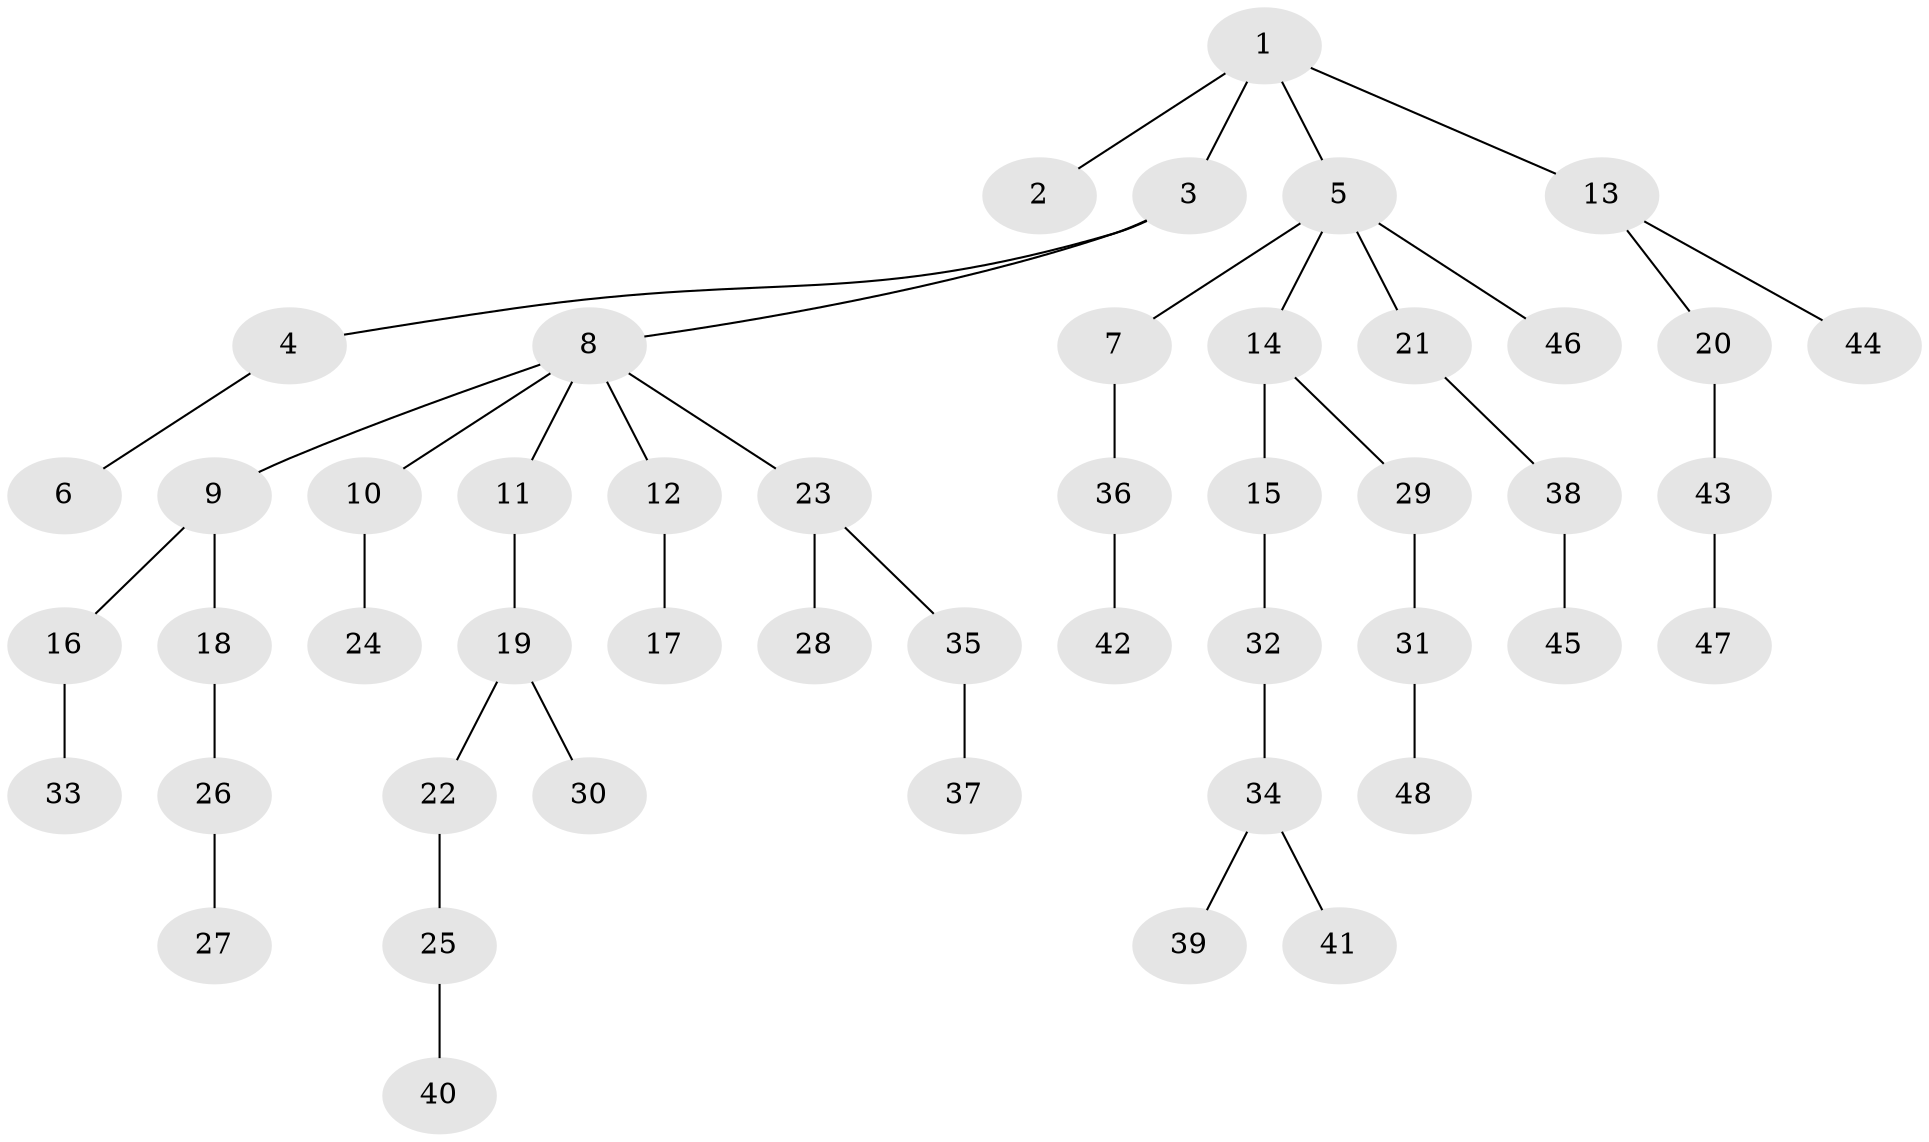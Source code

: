 // original degree distribution, {5: 0.03125, 3: 0.16666666666666666, 4: 0.0625, 6: 0.010416666666666666, 1: 0.5104166666666666, 2: 0.20833333333333334, 8: 0.010416666666666666}
// Generated by graph-tools (version 1.1) at 2025/36/03/09/25 02:36:48]
// undirected, 48 vertices, 47 edges
graph export_dot {
graph [start="1"]
  node [color=gray90,style=filled];
  1;
  2;
  3;
  4;
  5;
  6;
  7;
  8;
  9;
  10;
  11;
  12;
  13;
  14;
  15;
  16;
  17;
  18;
  19;
  20;
  21;
  22;
  23;
  24;
  25;
  26;
  27;
  28;
  29;
  30;
  31;
  32;
  33;
  34;
  35;
  36;
  37;
  38;
  39;
  40;
  41;
  42;
  43;
  44;
  45;
  46;
  47;
  48;
  1 -- 2 [weight=2.0];
  1 -- 3 [weight=1.0];
  1 -- 5 [weight=1.0];
  1 -- 13 [weight=2.0];
  3 -- 4 [weight=1.0];
  3 -- 8 [weight=1.0];
  4 -- 6 [weight=1.0];
  5 -- 7 [weight=1.0];
  5 -- 14 [weight=1.0];
  5 -- 21 [weight=1.0];
  5 -- 46 [weight=1.0];
  7 -- 36 [weight=2.0];
  8 -- 9 [weight=1.0];
  8 -- 10 [weight=1.0];
  8 -- 11 [weight=1.0];
  8 -- 12 [weight=1.0];
  8 -- 23 [weight=1.0];
  9 -- 16 [weight=1.0];
  9 -- 18 [weight=1.0];
  10 -- 24 [weight=3.0];
  11 -- 19 [weight=1.0];
  12 -- 17 [weight=1.0];
  13 -- 20 [weight=1.0];
  13 -- 44 [weight=1.0];
  14 -- 15 [weight=1.0];
  14 -- 29 [weight=1.0];
  15 -- 32 [weight=1.0];
  16 -- 33 [weight=1.0];
  18 -- 26 [weight=1.0];
  19 -- 22 [weight=1.0];
  19 -- 30 [weight=1.0];
  20 -- 43 [weight=1.0];
  21 -- 38 [weight=1.0];
  22 -- 25 [weight=1.0];
  23 -- 28 [weight=1.0];
  23 -- 35 [weight=1.0];
  25 -- 40 [weight=1.0];
  26 -- 27 [weight=1.0];
  29 -- 31 [weight=1.0];
  31 -- 48 [weight=1.0];
  32 -- 34 [weight=1.0];
  34 -- 39 [weight=1.0];
  34 -- 41 [weight=1.0];
  35 -- 37 [weight=1.0];
  36 -- 42 [weight=1.0];
  38 -- 45 [weight=1.0];
  43 -- 47 [weight=1.0];
}

